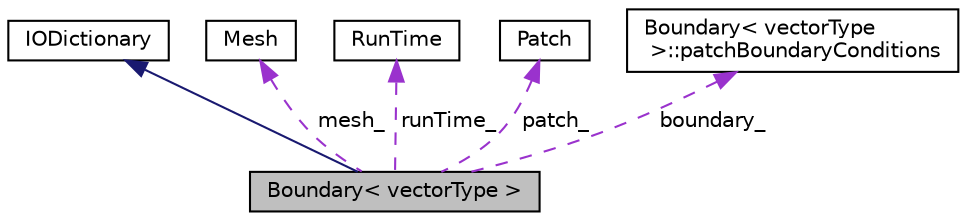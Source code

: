 digraph "Boundary&lt; vectorType &gt;"
{
 // LATEX_PDF_SIZE
  bgcolor="transparent";
  edge [fontname="Helvetica",fontsize="10",labelfontname="Helvetica",labelfontsize="10"];
  node [fontname="Helvetica",fontsize="10",shape=record];
  Node1 [label="Boundary\< vectorType \>",height=0.2,width=0.4,color="black", fillcolor="grey75", style="filled", fontcolor="black",tooltip=" "];
  Node2 -> Node1 [dir="back",color="midnightblue",fontsize="10",style="solid",fontname="Helvetica"];
  Node2 [label="IODictionary",height=0.2,width=0.4,color="black",URL="$classIODictionary.html",tooltip=" "];
  Node3 -> Node1 [dir="back",color="darkorchid3",fontsize="10",style="dashed",label=" mesh_" ,fontname="Helvetica"];
  Node3 [label="Mesh",height=0.2,width=0.4,color="black",URL="$classMesh.html",tooltip=" "];
  Node4 -> Node1 [dir="back",color="darkorchid3",fontsize="10",style="dashed",label=" runTime_" ,fontname="Helvetica"];
  Node4 [label="RunTime",height=0.2,width=0.4,color="black",URL="$classRunTime.html",tooltip=" "];
  Node5 -> Node1 [dir="back",color="darkorchid3",fontsize="10",style="dashed",label=" patch_" ,fontname="Helvetica"];
  Node5 [label="Patch",height=0.2,width=0.4,color="black",URL="$classPatch.html",tooltip=" "];
  Node6 -> Node1 [dir="back",color="darkorchid3",fontsize="10",style="dashed",label=" boundary_" ,fontname="Helvetica"];
  Node6 [label="Boundary\< vectorType\l \>::patchBoundaryConditions",height=0.2,width=0.4,color="black",URL="$structBoundary_1_1patchBoundaryConditions.html",tooltip=" "];
}
